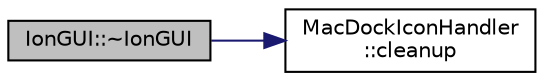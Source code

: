 digraph "IonGUI::~IonGUI"
{
  edge [fontname="Helvetica",fontsize="10",labelfontname="Helvetica",labelfontsize="10"];
  node [fontname="Helvetica",fontsize="10",shape=record];
  rankdir="LR";
  Node140 [label="IonGUI::~IonGUI",height=0.2,width=0.4,color="black", fillcolor="grey75", style="filled", fontcolor="black"];
  Node140 -> Node141 [color="midnightblue",fontsize="10",style="solid",fontname="Helvetica"];
  Node141 [label="MacDockIconHandler\l::cleanup",height=0.2,width=0.4,color="black", fillcolor="white", style="filled",URL="$d7/dcd/class_mac_dock_icon_handler.html#aee1895384db9ebce8365d0fd7decc9db"];
}
